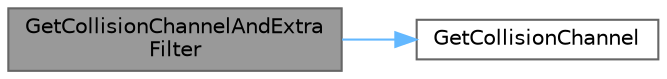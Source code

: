 digraph "GetCollisionChannelAndExtraFilter"
{
 // INTERACTIVE_SVG=YES
 // LATEX_PDF_SIZE
  bgcolor="transparent";
  edge [fontname=Helvetica,fontsize=10,labelfontname=Helvetica,labelfontsize=10];
  node [fontname=Helvetica,fontsize=10,shape=box,height=0.2,width=0.4];
  rankdir="LR";
  Node1 [id="Node000001",label="GetCollisionChannelAndExtra\lFilter",height=0.2,width=0.4,color="gray40", fillcolor="grey60", style="filled", fontcolor="black",tooltip=" "];
  Node1 -> Node2 [id="edge1_Node000001_Node000002",color="steelblue1",style="solid",tooltip=" "];
  Node2 [id="Node000002",label="GetCollisionChannel",height=0.2,width=0.4,color="grey40", fillcolor="white", style="filled",URL="$de/d03/PhysicsFiltering_8h.html#a171ac3a4f1ab5088dabace8c16b93983",tooltip=" "];
}
